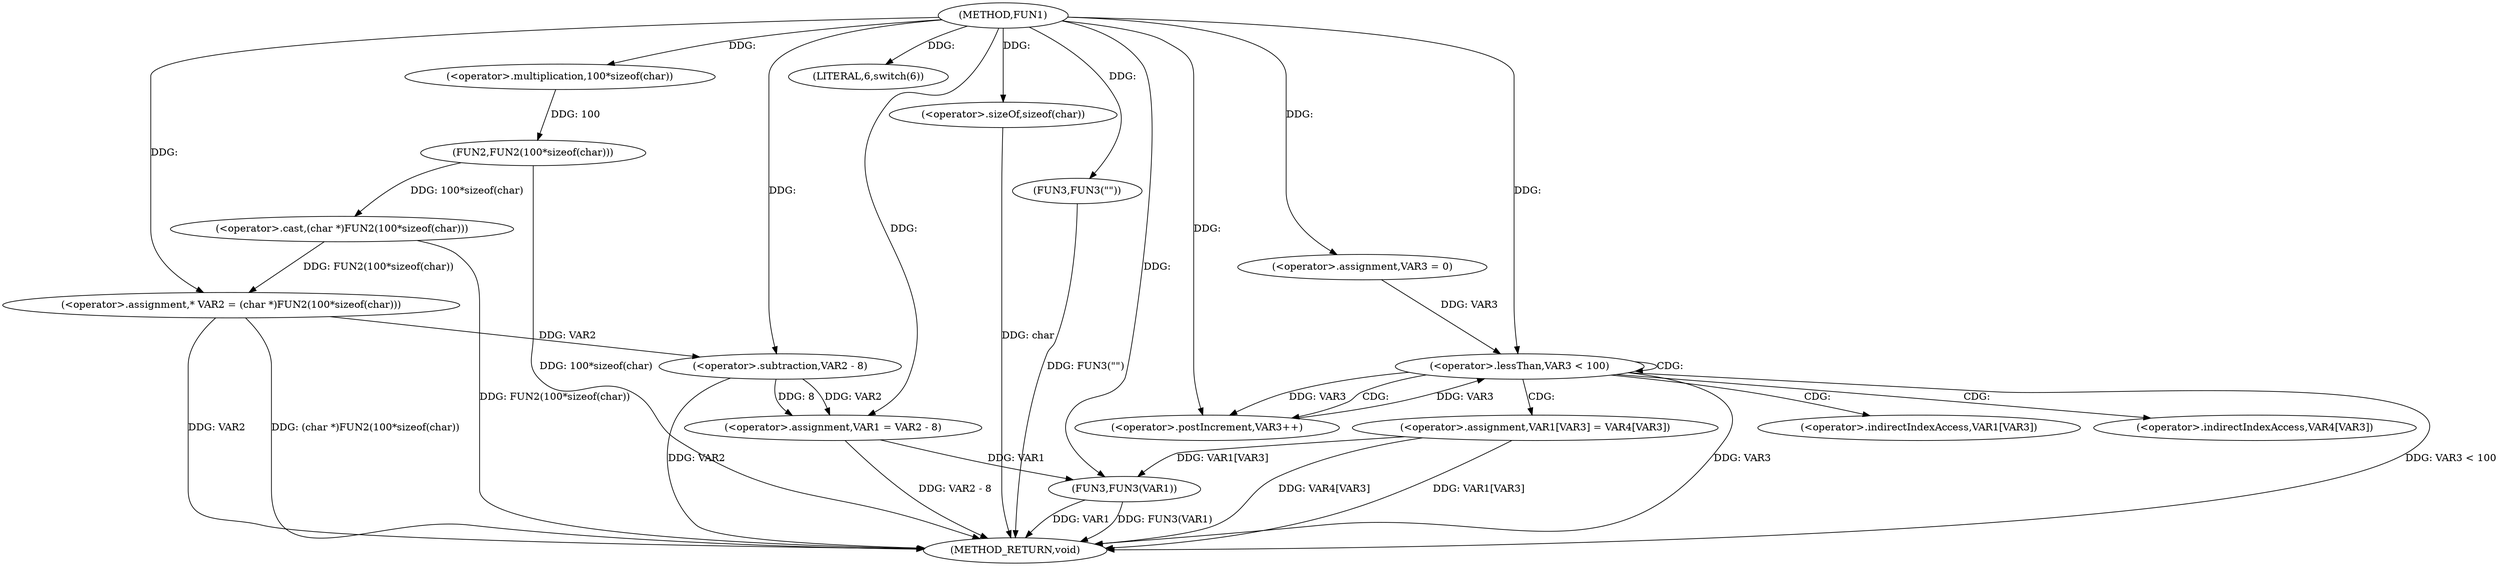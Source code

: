 digraph FUN1 {  
"1000100" [label = "(METHOD,FUN1)" ]
"1000149" [label = "(METHOD_RETURN,void)" ]
"1000104" [label = "(<operator>.assignment,* VAR2 = (char *)FUN2(100*sizeof(char)))" ]
"1000106" [label = "(<operator>.cast,(char *)FUN2(100*sizeof(char)))" ]
"1000108" [label = "(FUN2,FUN2(100*sizeof(char)))" ]
"1000109" [label = "(<operator>.multiplication,100*sizeof(char))" ]
"1000111" [label = "(<operator>.sizeOf,sizeof(char))" ]
"1000114" [label = "(LITERAL,6,switch(6))" ]
"1000117" [label = "(<operator>.assignment,VAR1 = VAR2 - 8)" ]
"1000119" [label = "(<operator>.subtraction,VAR2 - 8)" ]
"1000124" [label = "(FUN3,FUN3(\"\"))" ]
"1000131" [label = "(<operator>.assignment,VAR3 = 0)" ]
"1000134" [label = "(<operator>.lessThan,VAR3 < 100)" ]
"1000137" [label = "(<operator>.postIncrement,VAR3++)" ]
"1000140" [label = "(<operator>.assignment,VAR1[VAR3] = VAR4[VAR3])" ]
"1000147" [label = "(FUN3,FUN3(VAR1))" ]
"1000141" [label = "(<operator>.indirectIndexAccess,VAR1[VAR3])" ]
"1000144" [label = "(<operator>.indirectIndexAccess,VAR4[VAR3])" ]
  "1000106" -> "1000149"  [ label = "DDG: FUN2(100*sizeof(char))"] 
  "1000104" -> "1000149"  [ label = "DDG: VAR2"] 
  "1000140" -> "1000149"  [ label = "DDG: VAR1[VAR3]"] 
  "1000147" -> "1000149"  [ label = "DDG: VAR1"] 
  "1000111" -> "1000149"  [ label = "DDG: char"] 
  "1000117" -> "1000149"  [ label = "DDG: VAR2 - 8"] 
  "1000140" -> "1000149"  [ label = "DDG: VAR4[VAR3]"] 
  "1000134" -> "1000149"  [ label = "DDG: VAR3 < 100"] 
  "1000134" -> "1000149"  [ label = "DDG: VAR3"] 
  "1000119" -> "1000149"  [ label = "DDG: VAR2"] 
  "1000147" -> "1000149"  [ label = "DDG: FUN3(VAR1)"] 
  "1000104" -> "1000149"  [ label = "DDG: (char *)FUN2(100*sizeof(char))"] 
  "1000108" -> "1000149"  [ label = "DDG: 100*sizeof(char)"] 
  "1000124" -> "1000149"  [ label = "DDG: FUN3(\"\")"] 
  "1000106" -> "1000104"  [ label = "DDG: FUN2(100*sizeof(char))"] 
  "1000100" -> "1000104"  [ label = "DDG: "] 
  "1000108" -> "1000106"  [ label = "DDG: 100*sizeof(char)"] 
  "1000109" -> "1000108"  [ label = "DDG: 100"] 
  "1000100" -> "1000109"  [ label = "DDG: "] 
  "1000100" -> "1000111"  [ label = "DDG: "] 
  "1000100" -> "1000114"  [ label = "DDG: "] 
  "1000119" -> "1000117"  [ label = "DDG: VAR2"] 
  "1000119" -> "1000117"  [ label = "DDG: 8"] 
  "1000100" -> "1000117"  [ label = "DDG: "] 
  "1000104" -> "1000119"  [ label = "DDG: VAR2"] 
  "1000100" -> "1000119"  [ label = "DDG: "] 
  "1000100" -> "1000124"  [ label = "DDG: "] 
  "1000100" -> "1000131"  [ label = "DDG: "] 
  "1000131" -> "1000134"  [ label = "DDG: VAR3"] 
  "1000137" -> "1000134"  [ label = "DDG: VAR3"] 
  "1000100" -> "1000134"  [ label = "DDG: "] 
  "1000134" -> "1000137"  [ label = "DDG: VAR3"] 
  "1000100" -> "1000137"  [ label = "DDG: "] 
  "1000140" -> "1000147"  [ label = "DDG: VAR1[VAR3]"] 
  "1000117" -> "1000147"  [ label = "DDG: VAR1"] 
  "1000100" -> "1000147"  [ label = "DDG: "] 
  "1000134" -> "1000137"  [ label = "CDG: "] 
  "1000134" -> "1000141"  [ label = "CDG: "] 
  "1000134" -> "1000144"  [ label = "CDG: "] 
  "1000134" -> "1000140"  [ label = "CDG: "] 
  "1000134" -> "1000134"  [ label = "CDG: "] 
}

